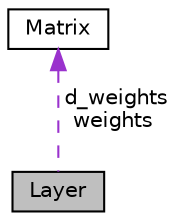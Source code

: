 digraph "Layer"
{
 // LATEX_PDF_SIZE
  edge [fontname="Helvetica",fontsize="10",labelfontname="Helvetica",labelfontsize="10"];
  node [fontname="Helvetica",fontsize="10",shape=record];
  Node1 [label="Layer",height=0.2,width=0.4,color="black", fillcolor="grey75", style="filled", fontcolor="black",tooltip=" "];
  Node2 -> Node1 [dir="back",color="darkorchid3",fontsize="10",style="dashed",label=" d_weights\nweights" ];
  Node2 [label="Matrix",height=0.2,width=0.4,color="black", fillcolor="white", style="filled",URL="$classMatrix.html",tooltip="Класс для работы с матрицами."];
}
